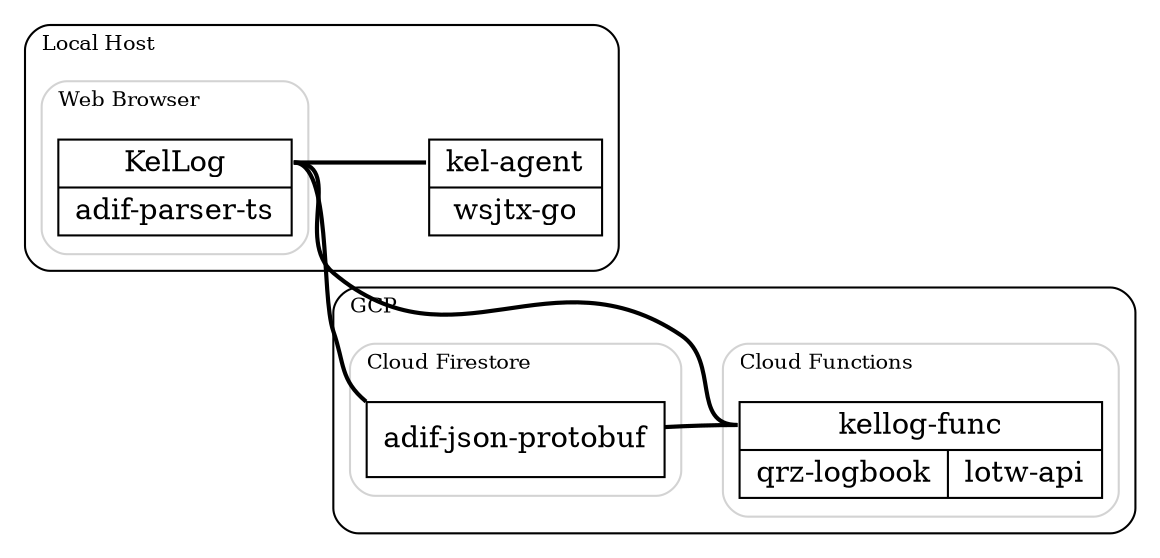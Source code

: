 digraph {
    rankdir = LR;

    subgraph clusterGCP {
        label = "GCP";
        labeljust = l;
        style = rounded;
        fontsize = 10;

        subgraph clusterGCF {
            label = "Cloud Functions";
            labeljust = l;
            fontsize = 10;
            color = lightgrey;
            func [
                shape = record;
                label = "<kellogfunc>kellog-func|{qrz-logbook|lotw-api}"
                URL = "https://github.com/k0swe/kellog-func"
            ]
        };

        subgraph clusterFirebase {
            label = "Cloud Firestore";
            labeljust = l;
            fontsize = 10;
            color = lightgrey;
            firestore [
                shape = record;
                label = "<adifjs>adif-json-protobuf"
                URL = "https://github.com/k0swe/adif-json-protobuf"
            ]
        };
    }

    subgraph clusterComputer {
        label = "Local Host";
        labeljust = l;
        style = rounded;
        fontsize = 10;
        subgraph clusterBrowser {
            label = "Web Browser";
            labeljust = l;
            fontsize = 10;
            color = lightgrey;
            webapp [
                shape = record;
                label = "<kellog>KelLog|<adifparserts>adif-parser-ts"
                URL = "https://github.com/k0swe/kellog"
            ];
        };
        agent [
            shape = record;
            label = "<kelagent>kel-agent|{wsjtx-go}";
            URL = "https://github.com/k0swe/kel-agent"
        ]
    }

    edge [style = bold; dir = none; fontsize = 10;]


    webapp: kellog -> agent: kelagent
    webapp: kellog -> func: kellogfunc
    webapp: kellog -> firestore: adifjs
    firestore: adifjs -> func: kellogfunc
}
